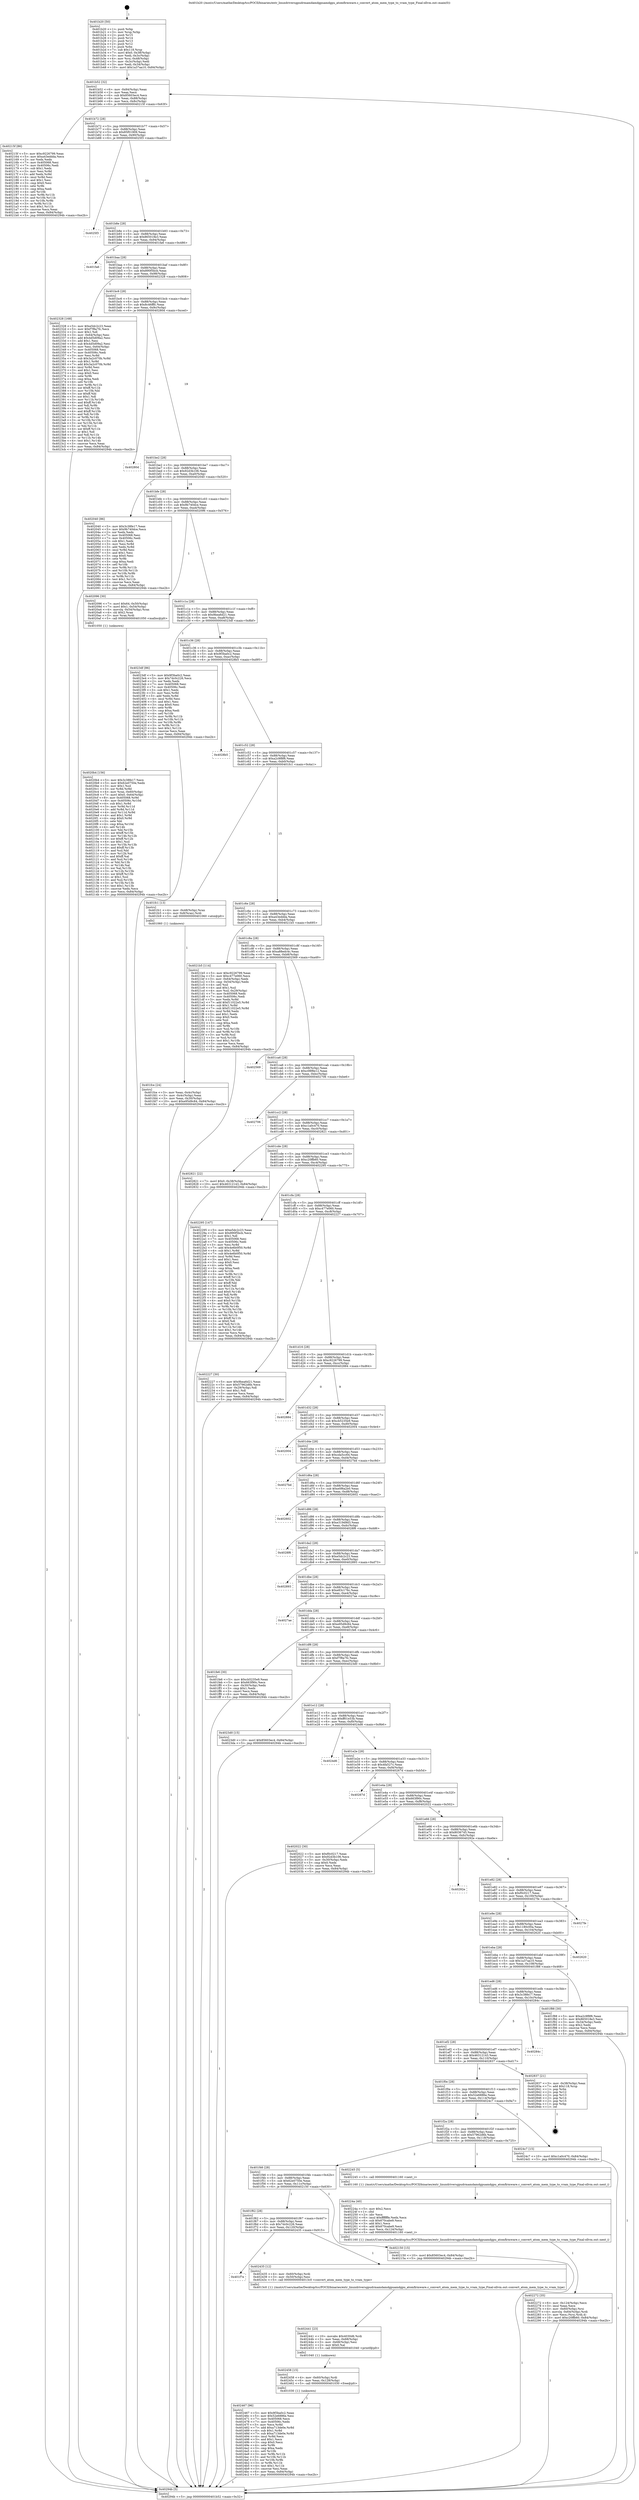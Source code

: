digraph "0x401b20" {
  label = "0x401b20 (/mnt/c/Users/mathe/Desktop/tcc/POCII/binaries/extr_linuxdriversgpudrmamdamdgpuamdgpu_atomfirmware.c_convert_atom_mem_type_to_vram_type_Final-ollvm.out::main(0))"
  labelloc = "t"
  node[shape=record]

  Entry [label="",width=0.3,height=0.3,shape=circle,fillcolor=black,style=filled]
  "0x401b52" [label="{
     0x401b52 [32]\l
     | [instrs]\l
     &nbsp;&nbsp;0x401b52 \<+6\>: mov -0x84(%rbp),%eax\l
     &nbsp;&nbsp;0x401b58 \<+2\>: mov %eax,%ecx\l
     &nbsp;&nbsp;0x401b5a \<+6\>: sub $0x85603ec4,%ecx\l
     &nbsp;&nbsp;0x401b60 \<+6\>: mov %eax,-0x88(%rbp)\l
     &nbsp;&nbsp;0x401b66 \<+6\>: mov %ecx,-0x8c(%rbp)\l
     &nbsp;&nbsp;0x401b6c \<+6\>: je 000000000040215f \<main+0x63f\>\l
  }"]
  "0x40215f" [label="{
     0x40215f [86]\l
     | [instrs]\l
     &nbsp;&nbsp;0x40215f \<+5\>: mov $0xc9226799,%eax\l
     &nbsp;&nbsp;0x402164 \<+5\>: mov $0xa43eddda,%ecx\l
     &nbsp;&nbsp;0x402169 \<+2\>: xor %edx,%edx\l
     &nbsp;&nbsp;0x40216b \<+7\>: mov 0x405068,%esi\l
     &nbsp;&nbsp;0x402172 \<+7\>: mov 0x40506c,%edi\l
     &nbsp;&nbsp;0x402179 \<+3\>: sub $0x1,%edx\l
     &nbsp;&nbsp;0x40217c \<+3\>: mov %esi,%r8d\l
     &nbsp;&nbsp;0x40217f \<+3\>: add %edx,%r8d\l
     &nbsp;&nbsp;0x402182 \<+4\>: imul %r8d,%esi\l
     &nbsp;&nbsp;0x402186 \<+3\>: and $0x1,%esi\l
     &nbsp;&nbsp;0x402189 \<+3\>: cmp $0x0,%esi\l
     &nbsp;&nbsp;0x40218c \<+4\>: sete %r9b\l
     &nbsp;&nbsp;0x402190 \<+3\>: cmp $0xa,%edi\l
     &nbsp;&nbsp;0x402193 \<+4\>: setl %r10b\l
     &nbsp;&nbsp;0x402197 \<+3\>: mov %r9b,%r11b\l
     &nbsp;&nbsp;0x40219a \<+3\>: and %r10b,%r11b\l
     &nbsp;&nbsp;0x40219d \<+3\>: xor %r10b,%r9b\l
     &nbsp;&nbsp;0x4021a0 \<+3\>: or %r9b,%r11b\l
     &nbsp;&nbsp;0x4021a3 \<+4\>: test $0x1,%r11b\l
     &nbsp;&nbsp;0x4021a7 \<+3\>: cmovne %ecx,%eax\l
     &nbsp;&nbsp;0x4021aa \<+6\>: mov %eax,-0x84(%rbp)\l
     &nbsp;&nbsp;0x4021b0 \<+5\>: jmp 000000000040294b \<main+0xe2b\>\l
  }"]
  "0x401b72" [label="{
     0x401b72 [28]\l
     | [instrs]\l
     &nbsp;&nbsp;0x401b72 \<+5\>: jmp 0000000000401b77 \<main+0x57\>\l
     &nbsp;&nbsp;0x401b77 \<+6\>: mov -0x88(%rbp),%eax\l
     &nbsp;&nbsp;0x401b7d \<+5\>: sub $0x85f01909,%eax\l
     &nbsp;&nbsp;0x401b82 \<+6\>: mov %eax,-0x90(%rbp)\l
     &nbsp;&nbsp;0x401b88 \<+6\>: je 00000000004025f3 \<main+0xad3\>\l
  }"]
  Exit [label="",width=0.3,height=0.3,shape=circle,fillcolor=black,style=filled,peripheries=2]
  "0x4025f3" [label="{
     0x4025f3\l
  }", style=dashed]
  "0x401b8e" [label="{
     0x401b8e [28]\l
     | [instrs]\l
     &nbsp;&nbsp;0x401b8e \<+5\>: jmp 0000000000401b93 \<main+0x73\>\l
     &nbsp;&nbsp;0x401b93 \<+6\>: mov -0x88(%rbp),%eax\l
     &nbsp;&nbsp;0x401b99 \<+5\>: sub $0x865018e3,%eax\l
     &nbsp;&nbsp;0x401b9e \<+6\>: mov %eax,-0x94(%rbp)\l
     &nbsp;&nbsp;0x401ba4 \<+6\>: je 0000000000401fa6 \<main+0x486\>\l
  }"]
  "0x402467" [label="{
     0x402467 [96]\l
     | [instrs]\l
     &nbsp;&nbsp;0x402467 \<+5\>: mov $0x9f3ba0c2,%eax\l
     &nbsp;&nbsp;0x40246c \<+5\>: mov $0x52e6886e,%esi\l
     &nbsp;&nbsp;0x402471 \<+7\>: mov 0x405068,%ecx\l
     &nbsp;&nbsp;0x402478 \<+7\>: mov 0x40506c,%edx\l
     &nbsp;&nbsp;0x40247f \<+3\>: mov %ecx,%r8d\l
     &nbsp;&nbsp;0x402482 \<+7\>: add $0xa713de0e,%r8d\l
     &nbsp;&nbsp;0x402489 \<+4\>: sub $0x1,%r8d\l
     &nbsp;&nbsp;0x40248d \<+7\>: sub $0xa713de0e,%r8d\l
     &nbsp;&nbsp;0x402494 \<+4\>: imul %r8d,%ecx\l
     &nbsp;&nbsp;0x402498 \<+3\>: and $0x1,%ecx\l
     &nbsp;&nbsp;0x40249b \<+3\>: cmp $0x0,%ecx\l
     &nbsp;&nbsp;0x40249e \<+4\>: sete %r9b\l
     &nbsp;&nbsp;0x4024a2 \<+3\>: cmp $0xa,%edx\l
     &nbsp;&nbsp;0x4024a5 \<+4\>: setl %r10b\l
     &nbsp;&nbsp;0x4024a9 \<+3\>: mov %r9b,%r11b\l
     &nbsp;&nbsp;0x4024ac \<+3\>: and %r10b,%r11b\l
     &nbsp;&nbsp;0x4024af \<+3\>: xor %r10b,%r9b\l
     &nbsp;&nbsp;0x4024b2 \<+3\>: or %r9b,%r11b\l
     &nbsp;&nbsp;0x4024b5 \<+4\>: test $0x1,%r11b\l
     &nbsp;&nbsp;0x4024b9 \<+3\>: cmovne %esi,%eax\l
     &nbsp;&nbsp;0x4024bc \<+6\>: mov %eax,-0x84(%rbp)\l
     &nbsp;&nbsp;0x4024c2 \<+5\>: jmp 000000000040294b \<main+0xe2b\>\l
  }"]
  "0x401fa6" [label="{
     0x401fa6\l
  }", style=dashed]
  "0x401baa" [label="{
     0x401baa [28]\l
     | [instrs]\l
     &nbsp;&nbsp;0x401baa \<+5\>: jmp 0000000000401baf \<main+0x8f\>\l
     &nbsp;&nbsp;0x401baf \<+6\>: mov -0x88(%rbp),%eax\l
     &nbsp;&nbsp;0x401bb5 \<+5\>: sub $0x890f5bcb,%eax\l
     &nbsp;&nbsp;0x401bba \<+6\>: mov %eax,-0x98(%rbp)\l
     &nbsp;&nbsp;0x401bc0 \<+6\>: je 0000000000402328 \<main+0x808\>\l
  }"]
  "0x402458" [label="{
     0x402458 [15]\l
     | [instrs]\l
     &nbsp;&nbsp;0x402458 \<+4\>: mov -0x60(%rbp),%rdi\l
     &nbsp;&nbsp;0x40245c \<+6\>: mov %eax,-0x128(%rbp)\l
     &nbsp;&nbsp;0x402462 \<+5\>: call 0000000000401030 \<free@plt\>\l
     | [calls]\l
     &nbsp;&nbsp;0x401030 \{1\} (unknown)\l
  }"]
  "0x402328" [label="{
     0x402328 [168]\l
     | [instrs]\l
     &nbsp;&nbsp;0x402328 \<+5\>: mov $0xe5dc2c23,%eax\l
     &nbsp;&nbsp;0x40232d \<+5\>: mov $0xf7f8a7fc,%ecx\l
     &nbsp;&nbsp;0x402332 \<+2\>: mov $0x1,%dl\l
     &nbsp;&nbsp;0x402334 \<+3\>: mov -0x64(%rbp),%esi\l
     &nbsp;&nbsp;0x402337 \<+6\>: add $0x4d5d09a2,%esi\l
     &nbsp;&nbsp;0x40233d \<+3\>: add $0x1,%esi\l
     &nbsp;&nbsp;0x402340 \<+6\>: sub $0x4d5d09a2,%esi\l
     &nbsp;&nbsp;0x402346 \<+3\>: mov %esi,-0x64(%rbp)\l
     &nbsp;&nbsp;0x402349 \<+7\>: mov 0x405068,%esi\l
     &nbsp;&nbsp;0x402350 \<+7\>: mov 0x40506c,%edi\l
     &nbsp;&nbsp;0x402357 \<+3\>: mov %esi,%r8d\l
     &nbsp;&nbsp;0x40235a \<+7\>: sub $0x3a2c070b,%r8d\l
     &nbsp;&nbsp;0x402361 \<+4\>: sub $0x1,%r8d\l
     &nbsp;&nbsp;0x402365 \<+7\>: add $0x3a2c070b,%r8d\l
     &nbsp;&nbsp;0x40236c \<+4\>: imul %r8d,%esi\l
     &nbsp;&nbsp;0x402370 \<+3\>: and $0x1,%esi\l
     &nbsp;&nbsp;0x402373 \<+3\>: cmp $0x0,%esi\l
     &nbsp;&nbsp;0x402376 \<+4\>: sete %r9b\l
     &nbsp;&nbsp;0x40237a \<+3\>: cmp $0xa,%edi\l
     &nbsp;&nbsp;0x40237d \<+4\>: setl %r10b\l
     &nbsp;&nbsp;0x402381 \<+3\>: mov %r9b,%r11b\l
     &nbsp;&nbsp;0x402384 \<+4\>: xor $0xff,%r11b\l
     &nbsp;&nbsp;0x402388 \<+3\>: mov %r10b,%bl\l
     &nbsp;&nbsp;0x40238b \<+3\>: xor $0xff,%bl\l
     &nbsp;&nbsp;0x40238e \<+3\>: xor $0x1,%dl\l
     &nbsp;&nbsp;0x402391 \<+3\>: mov %r11b,%r14b\l
     &nbsp;&nbsp;0x402394 \<+4\>: and $0xff,%r14b\l
     &nbsp;&nbsp;0x402398 \<+3\>: and %dl,%r9b\l
     &nbsp;&nbsp;0x40239b \<+3\>: mov %bl,%r15b\l
     &nbsp;&nbsp;0x40239e \<+4\>: and $0xff,%r15b\l
     &nbsp;&nbsp;0x4023a2 \<+3\>: and %dl,%r10b\l
     &nbsp;&nbsp;0x4023a5 \<+3\>: or %r9b,%r14b\l
     &nbsp;&nbsp;0x4023a8 \<+3\>: or %r10b,%r15b\l
     &nbsp;&nbsp;0x4023ab \<+3\>: xor %r15b,%r14b\l
     &nbsp;&nbsp;0x4023ae \<+3\>: or %bl,%r11b\l
     &nbsp;&nbsp;0x4023b1 \<+4\>: xor $0xff,%r11b\l
     &nbsp;&nbsp;0x4023b5 \<+3\>: or $0x1,%dl\l
     &nbsp;&nbsp;0x4023b8 \<+3\>: and %dl,%r11b\l
     &nbsp;&nbsp;0x4023bb \<+3\>: or %r11b,%r14b\l
     &nbsp;&nbsp;0x4023be \<+4\>: test $0x1,%r14b\l
     &nbsp;&nbsp;0x4023c2 \<+3\>: cmovne %ecx,%eax\l
     &nbsp;&nbsp;0x4023c5 \<+6\>: mov %eax,-0x84(%rbp)\l
     &nbsp;&nbsp;0x4023cb \<+5\>: jmp 000000000040294b \<main+0xe2b\>\l
  }"]
  "0x401bc6" [label="{
     0x401bc6 [28]\l
     | [instrs]\l
     &nbsp;&nbsp;0x401bc6 \<+5\>: jmp 0000000000401bcb \<main+0xab\>\l
     &nbsp;&nbsp;0x401bcb \<+6\>: mov -0x88(%rbp),%eax\l
     &nbsp;&nbsp;0x401bd1 \<+5\>: sub $0x8c46fffc,%eax\l
     &nbsp;&nbsp;0x401bd6 \<+6\>: mov %eax,-0x9c(%rbp)\l
     &nbsp;&nbsp;0x401bdc \<+6\>: je 000000000040280d \<main+0xced\>\l
  }"]
  "0x402441" [label="{
     0x402441 [23]\l
     | [instrs]\l
     &nbsp;&nbsp;0x402441 \<+10\>: movabs $0x4030d6,%rdi\l
     &nbsp;&nbsp;0x40244b \<+3\>: mov %eax,-0x68(%rbp)\l
     &nbsp;&nbsp;0x40244e \<+3\>: mov -0x68(%rbp),%esi\l
     &nbsp;&nbsp;0x402451 \<+2\>: mov $0x0,%al\l
     &nbsp;&nbsp;0x402453 \<+5\>: call 0000000000401040 \<printf@plt\>\l
     | [calls]\l
     &nbsp;&nbsp;0x401040 \{1\} (unknown)\l
  }"]
  "0x40280d" [label="{
     0x40280d\l
  }", style=dashed]
  "0x401be2" [label="{
     0x401be2 [28]\l
     | [instrs]\l
     &nbsp;&nbsp;0x401be2 \<+5\>: jmp 0000000000401be7 \<main+0xc7\>\l
     &nbsp;&nbsp;0x401be7 \<+6\>: mov -0x88(%rbp),%eax\l
     &nbsp;&nbsp;0x401bed \<+5\>: sub $0x92d3b106,%eax\l
     &nbsp;&nbsp;0x401bf2 \<+6\>: mov %eax,-0xa0(%rbp)\l
     &nbsp;&nbsp;0x401bf8 \<+6\>: je 0000000000402040 \<main+0x520\>\l
  }"]
  "0x401f7e" [label="{
     0x401f7e\l
  }", style=dashed]
  "0x402040" [label="{
     0x402040 [86]\l
     | [instrs]\l
     &nbsp;&nbsp;0x402040 \<+5\>: mov $0x3c38fe17,%eax\l
     &nbsp;&nbsp;0x402045 \<+5\>: mov $0x9b740dce,%ecx\l
     &nbsp;&nbsp;0x40204a \<+2\>: xor %edx,%edx\l
     &nbsp;&nbsp;0x40204c \<+7\>: mov 0x405068,%esi\l
     &nbsp;&nbsp;0x402053 \<+7\>: mov 0x40506c,%edi\l
     &nbsp;&nbsp;0x40205a \<+3\>: sub $0x1,%edx\l
     &nbsp;&nbsp;0x40205d \<+3\>: mov %esi,%r8d\l
     &nbsp;&nbsp;0x402060 \<+3\>: add %edx,%r8d\l
     &nbsp;&nbsp;0x402063 \<+4\>: imul %r8d,%esi\l
     &nbsp;&nbsp;0x402067 \<+3\>: and $0x1,%esi\l
     &nbsp;&nbsp;0x40206a \<+3\>: cmp $0x0,%esi\l
     &nbsp;&nbsp;0x40206d \<+4\>: sete %r9b\l
     &nbsp;&nbsp;0x402071 \<+3\>: cmp $0xa,%edi\l
     &nbsp;&nbsp;0x402074 \<+4\>: setl %r10b\l
     &nbsp;&nbsp;0x402078 \<+3\>: mov %r9b,%r11b\l
     &nbsp;&nbsp;0x40207b \<+3\>: and %r10b,%r11b\l
     &nbsp;&nbsp;0x40207e \<+3\>: xor %r10b,%r9b\l
     &nbsp;&nbsp;0x402081 \<+3\>: or %r9b,%r11b\l
     &nbsp;&nbsp;0x402084 \<+4\>: test $0x1,%r11b\l
     &nbsp;&nbsp;0x402088 \<+3\>: cmovne %ecx,%eax\l
     &nbsp;&nbsp;0x40208b \<+6\>: mov %eax,-0x84(%rbp)\l
     &nbsp;&nbsp;0x402091 \<+5\>: jmp 000000000040294b \<main+0xe2b\>\l
  }"]
  "0x401bfe" [label="{
     0x401bfe [28]\l
     | [instrs]\l
     &nbsp;&nbsp;0x401bfe \<+5\>: jmp 0000000000401c03 \<main+0xe3\>\l
     &nbsp;&nbsp;0x401c03 \<+6\>: mov -0x88(%rbp),%eax\l
     &nbsp;&nbsp;0x401c09 \<+5\>: sub $0x9b740dce,%eax\l
     &nbsp;&nbsp;0x401c0e \<+6\>: mov %eax,-0xa4(%rbp)\l
     &nbsp;&nbsp;0x401c14 \<+6\>: je 0000000000402096 \<main+0x576\>\l
  }"]
  "0x402435" [label="{
     0x402435 [12]\l
     | [instrs]\l
     &nbsp;&nbsp;0x402435 \<+4\>: mov -0x60(%rbp),%rdi\l
     &nbsp;&nbsp;0x402439 \<+3\>: mov -0x50(%rbp),%esi\l
     &nbsp;&nbsp;0x40243c \<+5\>: call 00000000004013c0 \<convert_atom_mem_type_to_vram_type\>\l
     | [calls]\l
     &nbsp;&nbsp;0x4013c0 \{1\} (/mnt/c/Users/mathe/Desktop/tcc/POCII/binaries/extr_linuxdriversgpudrmamdamdgpuamdgpu_atomfirmware.c_convert_atom_mem_type_to_vram_type_Final-ollvm.out::convert_atom_mem_type_to_vram_type)\l
  }"]
  "0x402096" [label="{
     0x402096 [30]\l
     | [instrs]\l
     &nbsp;&nbsp;0x402096 \<+7\>: movl $0x64,-0x50(%rbp)\l
     &nbsp;&nbsp;0x40209d \<+7\>: movl $0x1,-0x54(%rbp)\l
     &nbsp;&nbsp;0x4020a4 \<+4\>: movslq -0x54(%rbp),%rax\l
     &nbsp;&nbsp;0x4020a8 \<+4\>: shl $0x2,%rax\l
     &nbsp;&nbsp;0x4020ac \<+3\>: mov %rax,%rdi\l
     &nbsp;&nbsp;0x4020af \<+5\>: call 0000000000401050 \<malloc@plt\>\l
     | [calls]\l
     &nbsp;&nbsp;0x401050 \{1\} (unknown)\l
  }"]
  "0x401c1a" [label="{
     0x401c1a [28]\l
     | [instrs]\l
     &nbsp;&nbsp;0x401c1a \<+5\>: jmp 0000000000401c1f \<main+0xff\>\l
     &nbsp;&nbsp;0x401c1f \<+6\>: mov -0x88(%rbp),%eax\l
     &nbsp;&nbsp;0x401c25 \<+5\>: sub $0x9bea6d21,%eax\l
     &nbsp;&nbsp;0x401c2a \<+6\>: mov %eax,-0xa8(%rbp)\l
     &nbsp;&nbsp;0x401c30 \<+6\>: je 00000000004023df \<main+0x8bf\>\l
  }"]
  "0x402272" [label="{
     0x402272 [35]\l
     | [instrs]\l
     &nbsp;&nbsp;0x402272 \<+6\>: mov -0x124(%rbp),%ecx\l
     &nbsp;&nbsp;0x402278 \<+3\>: imul %eax,%ecx\l
     &nbsp;&nbsp;0x40227b \<+4\>: mov -0x60(%rbp),%rsi\l
     &nbsp;&nbsp;0x40227f \<+4\>: movslq -0x64(%rbp),%rdi\l
     &nbsp;&nbsp;0x402283 \<+3\>: mov %ecx,(%rsi,%rdi,4)\l
     &nbsp;&nbsp;0x402286 \<+10\>: movl $0xc20ffb60,-0x84(%rbp)\l
     &nbsp;&nbsp;0x402290 \<+5\>: jmp 000000000040294b \<main+0xe2b\>\l
  }"]
  "0x4023df" [label="{
     0x4023df [86]\l
     | [instrs]\l
     &nbsp;&nbsp;0x4023df \<+5\>: mov $0x9f3ba0c2,%eax\l
     &nbsp;&nbsp;0x4023e4 \<+5\>: mov $0x7dc0c226,%ecx\l
     &nbsp;&nbsp;0x4023e9 \<+2\>: xor %edx,%edx\l
     &nbsp;&nbsp;0x4023eb \<+7\>: mov 0x405068,%esi\l
     &nbsp;&nbsp;0x4023f2 \<+7\>: mov 0x40506c,%edi\l
     &nbsp;&nbsp;0x4023f9 \<+3\>: sub $0x1,%edx\l
     &nbsp;&nbsp;0x4023fc \<+3\>: mov %esi,%r8d\l
     &nbsp;&nbsp;0x4023ff \<+3\>: add %edx,%r8d\l
     &nbsp;&nbsp;0x402402 \<+4\>: imul %r8d,%esi\l
     &nbsp;&nbsp;0x402406 \<+3\>: and $0x1,%esi\l
     &nbsp;&nbsp;0x402409 \<+3\>: cmp $0x0,%esi\l
     &nbsp;&nbsp;0x40240c \<+4\>: sete %r9b\l
     &nbsp;&nbsp;0x402410 \<+3\>: cmp $0xa,%edi\l
     &nbsp;&nbsp;0x402413 \<+4\>: setl %r10b\l
     &nbsp;&nbsp;0x402417 \<+3\>: mov %r9b,%r11b\l
     &nbsp;&nbsp;0x40241a \<+3\>: and %r10b,%r11b\l
     &nbsp;&nbsp;0x40241d \<+3\>: xor %r10b,%r9b\l
     &nbsp;&nbsp;0x402420 \<+3\>: or %r9b,%r11b\l
     &nbsp;&nbsp;0x402423 \<+4\>: test $0x1,%r11b\l
     &nbsp;&nbsp;0x402427 \<+3\>: cmovne %ecx,%eax\l
     &nbsp;&nbsp;0x40242a \<+6\>: mov %eax,-0x84(%rbp)\l
     &nbsp;&nbsp;0x402430 \<+5\>: jmp 000000000040294b \<main+0xe2b\>\l
  }"]
  "0x401c36" [label="{
     0x401c36 [28]\l
     | [instrs]\l
     &nbsp;&nbsp;0x401c36 \<+5\>: jmp 0000000000401c3b \<main+0x11b\>\l
     &nbsp;&nbsp;0x401c3b \<+6\>: mov -0x88(%rbp),%eax\l
     &nbsp;&nbsp;0x401c41 \<+5\>: sub $0x9f3ba0c2,%eax\l
     &nbsp;&nbsp;0x401c46 \<+6\>: mov %eax,-0xac(%rbp)\l
     &nbsp;&nbsp;0x401c4c \<+6\>: je 00000000004028b5 \<main+0xd95\>\l
  }"]
  "0x40224a" [label="{
     0x40224a [40]\l
     | [instrs]\l
     &nbsp;&nbsp;0x40224a \<+5\>: mov $0x2,%ecx\l
     &nbsp;&nbsp;0x40224f \<+1\>: cltd\l
     &nbsp;&nbsp;0x402250 \<+2\>: idiv %ecx\l
     &nbsp;&nbsp;0x402252 \<+6\>: imul $0xfffffffe,%edx,%ecx\l
     &nbsp;&nbsp;0x402258 \<+6\>: sub $0x670cabe9,%ecx\l
     &nbsp;&nbsp;0x40225e \<+3\>: add $0x1,%ecx\l
     &nbsp;&nbsp;0x402261 \<+6\>: add $0x670cabe9,%ecx\l
     &nbsp;&nbsp;0x402267 \<+6\>: mov %ecx,-0x124(%rbp)\l
     &nbsp;&nbsp;0x40226d \<+5\>: call 0000000000401160 \<next_i\>\l
     | [calls]\l
     &nbsp;&nbsp;0x401160 \{1\} (/mnt/c/Users/mathe/Desktop/tcc/POCII/binaries/extr_linuxdriversgpudrmamdamdgpuamdgpu_atomfirmware.c_convert_atom_mem_type_to_vram_type_Final-ollvm.out::next_i)\l
  }"]
  "0x4028b5" [label="{
     0x4028b5\l
  }", style=dashed]
  "0x401c52" [label="{
     0x401c52 [28]\l
     | [instrs]\l
     &nbsp;&nbsp;0x401c52 \<+5\>: jmp 0000000000401c57 \<main+0x137\>\l
     &nbsp;&nbsp;0x401c57 \<+6\>: mov -0x88(%rbp),%eax\l
     &nbsp;&nbsp;0x401c5d \<+5\>: sub $0xa2c9f8f6,%eax\l
     &nbsp;&nbsp;0x401c62 \<+6\>: mov %eax,-0xb0(%rbp)\l
     &nbsp;&nbsp;0x401c68 \<+6\>: je 0000000000401fc1 \<main+0x4a1\>\l
  }"]
  "0x401f62" [label="{
     0x401f62 [28]\l
     | [instrs]\l
     &nbsp;&nbsp;0x401f62 \<+5\>: jmp 0000000000401f67 \<main+0x447\>\l
     &nbsp;&nbsp;0x401f67 \<+6\>: mov -0x88(%rbp),%eax\l
     &nbsp;&nbsp;0x401f6d \<+5\>: sub $0x7dc0c226,%eax\l
     &nbsp;&nbsp;0x401f72 \<+6\>: mov %eax,-0x120(%rbp)\l
     &nbsp;&nbsp;0x401f78 \<+6\>: je 0000000000402435 \<main+0x915\>\l
  }"]
  "0x401fc1" [label="{
     0x401fc1 [13]\l
     | [instrs]\l
     &nbsp;&nbsp;0x401fc1 \<+4\>: mov -0x48(%rbp),%rax\l
     &nbsp;&nbsp;0x401fc5 \<+4\>: mov 0x8(%rax),%rdi\l
     &nbsp;&nbsp;0x401fc9 \<+5\>: call 0000000000401060 \<atoi@plt\>\l
     | [calls]\l
     &nbsp;&nbsp;0x401060 \{1\} (unknown)\l
  }"]
  "0x401c6e" [label="{
     0x401c6e [28]\l
     | [instrs]\l
     &nbsp;&nbsp;0x401c6e \<+5\>: jmp 0000000000401c73 \<main+0x153\>\l
     &nbsp;&nbsp;0x401c73 \<+6\>: mov -0x88(%rbp),%eax\l
     &nbsp;&nbsp;0x401c79 \<+5\>: sub $0xa43eddda,%eax\l
     &nbsp;&nbsp;0x401c7e \<+6\>: mov %eax,-0xb4(%rbp)\l
     &nbsp;&nbsp;0x401c84 \<+6\>: je 00000000004021b5 \<main+0x695\>\l
  }"]
  "0x402150" [label="{
     0x402150 [15]\l
     | [instrs]\l
     &nbsp;&nbsp;0x402150 \<+10\>: movl $0x85603ec4,-0x84(%rbp)\l
     &nbsp;&nbsp;0x40215a \<+5\>: jmp 000000000040294b \<main+0xe2b\>\l
  }"]
  "0x4021b5" [label="{
     0x4021b5 [114]\l
     | [instrs]\l
     &nbsp;&nbsp;0x4021b5 \<+5\>: mov $0xc9226799,%eax\l
     &nbsp;&nbsp;0x4021ba \<+5\>: mov $0xc477e060,%ecx\l
     &nbsp;&nbsp;0x4021bf \<+3\>: mov -0x64(%rbp),%edx\l
     &nbsp;&nbsp;0x4021c2 \<+3\>: cmp -0x54(%rbp),%edx\l
     &nbsp;&nbsp;0x4021c5 \<+4\>: setl %sil\l
     &nbsp;&nbsp;0x4021c9 \<+4\>: and $0x1,%sil\l
     &nbsp;&nbsp;0x4021cd \<+4\>: mov %sil,-0x29(%rbp)\l
     &nbsp;&nbsp;0x4021d1 \<+7\>: mov 0x405068,%edx\l
     &nbsp;&nbsp;0x4021d8 \<+7\>: mov 0x40506c,%edi\l
     &nbsp;&nbsp;0x4021df \<+3\>: mov %edx,%r8d\l
     &nbsp;&nbsp;0x4021e2 \<+7\>: add $0xf11022e5,%r8d\l
     &nbsp;&nbsp;0x4021e9 \<+4\>: sub $0x1,%r8d\l
     &nbsp;&nbsp;0x4021ed \<+7\>: sub $0xf11022e5,%r8d\l
     &nbsp;&nbsp;0x4021f4 \<+4\>: imul %r8d,%edx\l
     &nbsp;&nbsp;0x4021f8 \<+3\>: and $0x1,%edx\l
     &nbsp;&nbsp;0x4021fb \<+3\>: cmp $0x0,%edx\l
     &nbsp;&nbsp;0x4021fe \<+4\>: sete %sil\l
     &nbsp;&nbsp;0x402202 \<+3\>: cmp $0xa,%edi\l
     &nbsp;&nbsp;0x402205 \<+4\>: setl %r9b\l
     &nbsp;&nbsp;0x402209 \<+3\>: mov %sil,%r10b\l
     &nbsp;&nbsp;0x40220c \<+3\>: and %r9b,%r10b\l
     &nbsp;&nbsp;0x40220f \<+3\>: xor %r9b,%sil\l
     &nbsp;&nbsp;0x402212 \<+3\>: or %sil,%r10b\l
     &nbsp;&nbsp;0x402215 \<+4\>: test $0x1,%r10b\l
     &nbsp;&nbsp;0x402219 \<+3\>: cmovne %ecx,%eax\l
     &nbsp;&nbsp;0x40221c \<+6\>: mov %eax,-0x84(%rbp)\l
     &nbsp;&nbsp;0x402222 \<+5\>: jmp 000000000040294b \<main+0xe2b\>\l
  }"]
  "0x401c8a" [label="{
     0x401c8a [28]\l
     | [instrs]\l
     &nbsp;&nbsp;0x401c8a \<+5\>: jmp 0000000000401c8f \<main+0x16f\>\l
     &nbsp;&nbsp;0x401c8f \<+6\>: mov -0x88(%rbp),%eax\l
     &nbsp;&nbsp;0x401c95 \<+5\>: sub $0xa88edc4c,%eax\l
     &nbsp;&nbsp;0x401c9a \<+6\>: mov %eax,-0xb8(%rbp)\l
     &nbsp;&nbsp;0x401ca0 \<+6\>: je 0000000000402569 \<main+0xa49\>\l
  }"]
  "0x401f46" [label="{
     0x401f46 [28]\l
     | [instrs]\l
     &nbsp;&nbsp;0x401f46 \<+5\>: jmp 0000000000401f4b \<main+0x42b\>\l
     &nbsp;&nbsp;0x401f4b \<+6\>: mov -0x88(%rbp),%eax\l
     &nbsp;&nbsp;0x401f51 \<+5\>: sub $0x62e0750e,%eax\l
     &nbsp;&nbsp;0x401f56 \<+6\>: mov %eax,-0x11c(%rbp)\l
     &nbsp;&nbsp;0x401f5c \<+6\>: je 0000000000402150 \<main+0x630\>\l
  }"]
  "0x402569" [label="{
     0x402569\l
  }", style=dashed]
  "0x401ca6" [label="{
     0x401ca6 [28]\l
     | [instrs]\l
     &nbsp;&nbsp;0x401ca6 \<+5\>: jmp 0000000000401cab \<main+0x18b\>\l
     &nbsp;&nbsp;0x401cab \<+6\>: mov -0x88(%rbp),%eax\l
     &nbsp;&nbsp;0x401cb1 \<+5\>: sub $0xc08f8e12,%eax\l
     &nbsp;&nbsp;0x401cb6 \<+6\>: mov %eax,-0xbc(%rbp)\l
     &nbsp;&nbsp;0x401cbc \<+6\>: je 0000000000402706 \<main+0xbe6\>\l
  }"]
  "0x402245" [label="{
     0x402245 [5]\l
     | [instrs]\l
     &nbsp;&nbsp;0x402245 \<+5\>: call 0000000000401160 \<next_i\>\l
     | [calls]\l
     &nbsp;&nbsp;0x401160 \{1\} (/mnt/c/Users/mathe/Desktop/tcc/POCII/binaries/extr_linuxdriversgpudrmamdamdgpuamdgpu_atomfirmware.c_convert_atom_mem_type_to_vram_type_Final-ollvm.out::next_i)\l
  }"]
  "0x402706" [label="{
     0x402706\l
  }", style=dashed]
  "0x401cc2" [label="{
     0x401cc2 [28]\l
     | [instrs]\l
     &nbsp;&nbsp;0x401cc2 \<+5\>: jmp 0000000000401cc7 \<main+0x1a7\>\l
     &nbsp;&nbsp;0x401cc7 \<+6\>: mov -0x88(%rbp),%eax\l
     &nbsp;&nbsp;0x401ccd \<+5\>: sub $0xc1a0c470,%eax\l
     &nbsp;&nbsp;0x401cd2 \<+6\>: mov %eax,-0xc0(%rbp)\l
     &nbsp;&nbsp;0x401cd8 \<+6\>: je 0000000000402821 \<main+0xd01\>\l
  }"]
  "0x401f2a" [label="{
     0x401f2a [28]\l
     | [instrs]\l
     &nbsp;&nbsp;0x401f2a \<+5\>: jmp 0000000000401f2f \<main+0x40f\>\l
     &nbsp;&nbsp;0x401f2f \<+6\>: mov -0x88(%rbp),%eax\l
     &nbsp;&nbsp;0x401f35 \<+5\>: sub $0x57962d6b,%eax\l
     &nbsp;&nbsp;0x401f3a \<+6\>: mov %eax,-0x118(%rbp)\l
     &nbsp;&nbsp;0x401f40 \<+6\>: je 0000000000402245 \<main+0x725\>\l
  }"]
  "0x402821" [label="{
     0x402821 [22]\l
     | [instrs]\l
     &nbsp;&nbsp;0x402821 \<+7\>: movl $0x0,-0x38(%rbp)\l
     &nbsp;&nbsp;0x402828 \<+10\>: movl $0x46312143,-0x84(%rbp)\l
     &nbsp;&nbsp;0x402832 \<+5\>: jmp 000000000040294b \<main+0xe2b\>\l
  }"]
  "0x401cde" [label="{
     0x401cde [28]\l
     | [instrs]\l
     &nbsp;&nbsp;0x401cde \<+5\>: jmp 0000000000401ce3 \<main+0x1c3\>\l
     &nbsp;&nbsp;0x401ce3 \<+6\>: mov -0x88(%rbp),%eax\l
     &nbsp;&nbsp;0x401ce9 \<+5\>: sub $0xc20ffb60,%eax\l
     &nbsp;&nbsp;0x401cee \<+6\>: mov %eax,-0xc4(%rbp)\l
     &nbsp;&nbsp;0x401cf4 \<+6\>: je 0000000000402295 \<main+0x775\>\l
  }"]
  "0x4024c7" [label="{
     0x4024c7 [15]\l
     | [instrs]\l
     &nbsp;&nbsp;0x4024c7 \<+10\>: movl $0xc1a0c470,-0x84(%rbp)\l
     &nbsp;&nbsp;0x4024d1 \<+5\>: jmp 000000000040294b \<main+0xe2b\>\l
  }"]
  "0x402295" [label="{
     0x402295 [147]\l
     | [instrs]\l
     &nbsp;&nbsp;0x402295 \<+5\>: mov $0xe5dc2c23,%eax\l
     &nbsp;&nbsp;0x40229a \<+5\>: mov $0x890f5bcb,%ecx\l
     &nbsp;&nbsp;0x40229f \<+2\>: mov $0x1,%dl\l
     &nbsp;&nbsp;0x4022a1 \<+7\>: mov 0x405068,%esi\l
     &nbsp;&nbsp;0x4022a8 \<+7\>: mov 0x40506c,%edi\l
     &nbsp;&nbsp;0x4022af \<+3\>: mov %esi,%r8d\l
     &nbsp;&nbsp;0x4022b2 \<+7\>: add $0x4e6b0f50,%r8d\l
     &nbsp;&nbsp;0x4022b9 \<+4\>: sub $0x1,%r8d\l
     &nbsp;&nbsp;0x4022bd \<+7\>: sub $0x4e6b0f50,%r8d\l
     &nbsp;&nbsp;0x4022c4 \<+4\>: imul %r8d,%esi\l
     &nbsp;&nbsp;0x4022c8 \<+3\>: and $0x1,%esi\l
     &nbsp;&nbsp;0x4022cb \<+3\>: cmp $0x0,%esi\l
     &nbsp;&nbsp;0x4022ce \<+4\>: sete %r9b\l
     &nbsp;&nbsp;0x4022d2 \<+3\>: cmp $0xa,%edi\l
     &nbsp;&nbsp;0x4022d5 \<+4\>: setl %r10b\l
     &nbsp;&nbsp;0x4022d9 \<+3\>: mov %r9b,%r11b\l
     &nbsp;&nbsp;0x4022dc \<+4\>: xor $0xff,%r11b\l
     &nbsp;&nbsp;0x4022e0 \<+3\>: mov %r10b,%bl\l
     &nbsp;&nbsp;0x4022e3 \<+3\>: xor $0xff,%bl\l
     &nbsp;&nbsp;0x4022e6 \<+3\>: xor $0x0,%dl\l
     &nbsp;&nbsp;0x4022e9 \<+3\>: mov %r11b,%r14b\l
     &nbsp;&nbsp;0x4022ec \<+4\>: and $0x0,%r14b\l
     &nbsp;&nbsp;0x4022f0 \<+3\>: and %dl,%r9b\l
     &nbsp;&nbsp;0x4022f3 \<+3\>: mov %bl,%r15b\l
     &nbsp;&nbsp;0x4022f6 \<+4\>: and $0x0,%r15b\l
     &nbsp;&nbsp;0x4022fa \<+3\>: and %dl,%r10b\l
     &nbsp;&nbsp;0x4022fd \<+3\>: or %r9b,%r14b\l
     &nbsp;&nbsp;0x402300 \<+3\>: or %r10b,%r15b\l
     &nbsp;&nbsp;0x402303 \<+3\>: xor %r15b,%r14b\l
     &nbsp;&nbsp;0x402306 \<+3\>: or %bl,%r11b\l
     &nbsp;&nbsp;0x402309 \<+4\>: xor $0xff,%r11b\l
     &nbsp;&nbsp;0x40230d \<+3\>: or $0x0,%dl\l
     &nbsp;&nbsp;0x402310 \<+3\>: and %dl,%r11b\l
     &nbsp;&nbsp;0x402313 \<+3\>: or %r11b,%r14b\l
     &nbsp;&nbsp;0x402316 \<+4\>: test $0x1,%r14b\l
     &nbsp;&nbsp;0x40231a \<+3\>: cmovne %ecx,%eax\l
     &nbsp;&nbsp;0x40231d \<+6\>: mov %eax,-0x84(%rbp)\l
     &nbsp;&nbsp;0x402323 \<+5\>: jmp 000000000040294b \<main+0xe2b\>\l
  }"]
  "0x401cfa" [label="{
     0x401cfa [28]\l
     | [instrs]\l
     &nbsp;&nbsp;0x401cfa \<+5\>: jmp 0000000000401cff \<main+0x1df\>\l
     &nbsp;&nbsp;0x401cff \<+6\>: mov -0x88(%rbp),%eax\l
     &nbsp;&nbsp;0x401d05 \<+5\>: sub $0xc477e060,%eax\l
     &nbsp;&nbsp;0x401d0a \<+6\>: mov %eax,-0xc8(%rbp)\l
     &nbsp;&nbsp;0x401d10 \<+6\>: je 0000000000402227 \<main+0x707\>\l
  }"]
  "0x401f0e" [label="{
     0x401f0e [28]\l
     | [instrs]\l
     &nbsp;&nbsp;0x401f0e \<+5\>: jmp 0000000000401f13 \<main+0x3f3\>\l
     &nbsp;&nbsp;0x401f13 \<+6\>: mov -0x88(%rbp),%eax\l
     &nbsp;&nbsp;0x401f19 \<+5\>: sub $0x52e6886e,%eax\l
     &nbsp;&nbsp;0x401f1e \<+6\>: mov %eax,-0x114(%rbp)\l
     &nbsp;&nbsp;0x401f24 \<+6\>: je 00000000004024c7 \<main+0x9a7\>\l
  }"]
  "0x402227" [label="{
     0x402227 [30]\l
     | [instrs]\l
     &nbsp;&nbsp;0x402227 \<+5\>: mov $0x9bea6d21,%eax\l
     &nbsp;&nbsp;0x40222c \<+5\>: mov $0x57962d6b,%ecx\l
     &nbsp;&nbsp;0x402231 \<+3\>: mov -0x29(%rbp),%dl\l
     &nbsp;&nbsp;0x402234 \<+3\>: test $0x1,%dl\l
     &nbsp;&nbsp;0x402237 \<+3\>: cmovne %ecx,%eax\l
     &nbsp;&nbsp;0x40223a \<+6\>: mov %eax,-0x84(%rbp)\l
     &nbsp;&nbsp;0x402240 \<+5\>: jmp 000000000040294b \<main+0xe2b\>\l
  }"]
  "0x401d16" [label="{
     0x401d16 [28]\l
     | [instrs]\l
     &nbsp;&nbsp;0x401d16 \<+5\>: jmp 0000000000401d1b \<main+0x1fb\>\l
     &nbsp;&nbsp;0x401d1b \<+6\>: mov -0x88(%rbp),%eax\l
     &nbsp;&nbsp;0x401d21 \<+5\>: sub $0xc9226799,%eax\l
     &nbsp;&nbsp;0x401d26 \<+6\>: mov %eax,-0xcc(%rbp)\l
     &nbsp;&nbsp;0x401d2c \<+6\>: je 0000000000402884 \<main+0xd64\>\l
  }"]
  "0x402837" [label="{
     0x402837 [21]\l
     | [instrs]\l
     &nbsp;&nbsp;0x402837 \<+3\>: mov -0x38(%rbp),%eax\l
     &nbsp;&nbsp;0x40283a \<+7\>: add $0x118,%rsp\l
     &nbsp;&nbsp;0x402841 \<+1\>: pop %rbx\l
     &nbsp;&nbsp;0x402842 \<+2\>: pop %r12\l
     &nbsp;&nbsp;0x402844 \<+2\>: pop %r13\l
     &nbsp;&nbsp;0x402846 \<+2\>: pop %r14\l
     &nbsp;&nbsp;0x402848 \<+2\>: pop %r15\l
     &nbsp;&nbsp;0x40284a \<+1\>: pop %rbp\l
     &nbsp;&nbsp;0x40284b \<+1\>: ret\l
  }"]
  "0x402884" [label="{
     0x402884\l
  }", style=dashed]
  "0x401d32" [label="{
     0x401d32 [28]\l
     | [instrs]\l
     &nbsp;&nbsp;0x401d32 \<+5\>: jmp 0000000000401d37 \<main+0x217\>\l
     &nbsp;&nbsp;0x401d37 \<+6\>: mov -0x88(%rbp),%eax\l
     &nbsp;&nbsp;0x401d3d \<+5\>: sub $0xcb5235e9,%eax\l
     &nbsp;&nbsp;0x401d42 \<+6\>: mov %eax,-0xd0(%rbp)\l
     &nbsp;&nbsp;0x401d48 \<+6\>: je 0000000000402004 \<main+0x4e4\>\l
  }"]
  "0x401ef2" [label="{
     0x401ef2 [28]\l
     | [instrs]\l
     &nbsp;&nbsp;0x401ef2 \<+5\>: jmp 0000000000401ef7 \<main+0x3d7\>\l
     &nbsp;&nbsp;0x401ef7 \<+6\>: mov -0x88(%rbp),%eax\l
     &nbsp;&nbsp;0x401efd \<+5\>: sub $0x46312143,%eax\l
     &nbsp;&nbsp;0x401f02 \<+6\>: mov %eax,-0x110(%rbp)\l
     &nbsp;&nbsp;0x401f08 \<+6\>: je 0000000000402837 \<main+0xd17\>\l
  }"]
  "0x402004" [label="{
     0x402004\l
  }", style=dashed]
  "0x401d4e" [label="{
     0x401d4e [28]\l
     | [instrs]\l
     &nbsp;&nbsp;0x401d4e \<+5\>: jmp 0000000000401d53 \<main+0x233\>\l
     &nbsp;&nbsp;0x401d53 \<+6\>: mov -0x88(%rbp),%eax\l
     &nbsp;&nbsp;0x401d59 \<+5\>: sub $0xcda5cc64,%eax\l
     &nbsp;&nbsp;0x401d5e \<+6\>: mov %eax,-0xd4(%rbp)\l
     &nbsp;&nbsp;0x401d64 \<+6\>: je 00000000004027bd \<main+0xc9d\>\l
  }"]
  "0x40284c" [label="{
     0x40284c\l
  }", style=dashed]
  "0x4027bd" [label="{
     0x4027bd\l
  }", style=dashed]
  "0x401d6a" [label="{
     0x401d6a [28]\l
     | [instrs]\l
     &nbsp;&nbsp;0x401d6a \<+5\>: jmp 0000000000401d6f \<main+0x24f\>\l
     &nbsp;&nbsp;0x401d6f \<+6\>: mov -0x88(%rbp),%eax\l
     &nbsp;&nbsp;0x401d75 \<+5\>: sub $0xe0f6a2e0,%eax\l
     &nbsp;&nbsp;0x401d7a \<+6\>: mov %eax,-0xd8(%rbp)\l
     &nbsp;&nbsp;0x401d80 \<+6\>: je 0000000000402602 \<main+0xae2\>\l
  }"]
  "0x4020b4" [label="{
     0x4020b4 [156]\l
     | [instrs]\l
     &nbsp;&nbsp;0x4020b4 \<+5\>: mov $0x3c38fe17,%ecx\l
     &nbsp;&nbsp;0x4020b9 \<+5\>: mov $0x62e0750e,%edx\l
     &nbsp;&nbsp;0x4020be \<+3\>: mov $0x1,%sil\l
     &nbsp;&nbsp;0x4020c1 \<+3\>: xor %r8d,%r8d\l
     &nbsp;&nbsp;0x4020c4 \<+4\>: mov %rax,-0x60(%rbp)\l
     &nbsp;&nbsp;0x4020c8 \<+7\>: movl $0x0,-0x64(%rbp)\l
     &nbsp;&nbsp;0x4020cf \<+8\>: mov 0x405068,%r9d\l
     &nbsp;&nbsp;0x4020d7 \<+8\>: mov 0x40506c,%r10d\l
     &nbsp;&nbsp;0x4020df \<+4\>: sub $0x1,%r8d\l
     &nbsp;&nbsp;0x4020e3 \<+3\>: mov %r9d,%r11d\l
     &nbsp;&nbsp;0x4020e6 \<+3\>: add %r8d,%r11d\l
     &nbsp;&nbsp;0x4020e9 \<+4\>: imul %r11d,%r9d\l
     &nbsp;&nbsp;0x4020ed \<+4\>: and $0x1,%r9d\l
     &nbsp;&nbsp;0x4020f1 \<+4\>: cmp $0x0,%r9d\l
     &nbsp;&nbsp;0x4020f5 \<+3\>: sete %bl\l
     &nbsp;&nbsp;0x4020f8 \<+4\>: cmp $0xa,%r10d\l
     &nbsp;&nbsp;0x4020fc \<+4\>: setl %r14b\l
     &nbsp;&nbsp;0x402100 \<+3\>: mov %bl,%r15b\l
     &nbsp;&nbsp;0x402103 \<+4\>: xor $0xff,%r15b\l
     &nbsp;&nbsp;0x402107 \<+3\>: mov %r14b,%r12b\l
     &nbsp;&nbsp;0x40210a \<+4\>: xor $0xff,%r12b\l
     &nbsp;&nbsp;0x40210e \<+4\>: xor $0x1,%sil\l
     &nbsp;&nbsp;0x402112 \<+3\>: mov %r15b,%r13b\l
     &nbsp;&nbsp;0x402115 \<+4\>: and $0xff,%r13b\l
     &nbsp;&nbsp;0x402119 \<+3\>: and %sil,%bl\l
     &nbsp;&nbsp;0x40211c \<+3\>: mov %r12b,%al\l
     &nbsp;&nbsp;0x40211f \<+2\>: and $0xff,%al\l
     &nbsp;&nbsp;0x402121 \<+3\>: and %sil,%r14b\l
     &nbsp;&nbsp;0x402124 \<+3\>: or %bl,%r13b\l
     &nbsp;&nbsp;0x402127 \<+3\>: or %r14b,%al\l
     &nbsp;&nbsp;0x40212a \<+3\>: xor %al,%r13b\l
     &nbsp;&nbsp;0x40212d \<+3\>: or %r12b,%r15b\l
     &nbsp;&nbsp;0x402130 \<+4\>: xor $0xff,%r15b\l
     &nbsp;&nbsp;0x402134 \<+4\>: or $0x1,%sil\l
     &nbsp;&nbsp;0x402138 \<+3\>: and %sil,%r15b\l
     &nbsp;&nbsp;0x40213b \<+3\>: or %r15b,%r13b\l
     &nbsp;&nbsp;0x40213e \<+4\>: test $0x1,%r13b\l
     &nbsp;&nbsp;0x402142 \<+3\>: cmovne %edx,%ecx\l
     &nbsp;&nbsp;0x402145 \<+6\>: mov %ecx,-0x84(%rbp)\l
     &nbsp;&nbsp;0x40214b \<+5\>: jmp 000000000040294b \<main+0xe2b\>\l
  }"]
  "0x402602" [label="{
     0x402602\l
  }", style=dashed]
  "0x401d86" [label="{
     0x401d86 [28]\l
     | [instrs]\l
     &nbsp;&nbsp;0x401d86 \<+5\>: jmp 0000000000401d8b \<main+0x26b\>\l
     &nbsp;&nbsp;0x401d8b \<+6\>: mov -0x88(%rbp),%eax\l
     &nbsp;&nbsp;0x401d91 \<+5\>: sub $0xe319d9d3,%eax\l
     &nbsp;&nbsp;0x401d96 \<+6\>: mov %eax,-0xdc(%rbp)\l
     &nbsp;&nbsp;0x401d9c \<+6\>: je 00000000004028f6 \<main+0xdd6\>\l
  }"]
  "0x401fce" [label="{
     0x401fce [24]\l
     | [instrs]\l
     &nbsp;&nbsp;0x401fce \<+3\>: mov %eax,-0x4c(%rbp)\l
     &nbsp;&nbsp;0x401fd1 \<+3\>: mov -0x4c(%rbp),%eax\l
     &nbsp;&nbsp;0x401fd4 \<+3\>: mov %eax,-0x30(%rbp)\l
     &nbsp;&nbsp;0x401fd7 \<+10\>: movl $0xe95d9c84,-0x84(%rbp)\l
     &nbsp;&nbsp;0x401fe1 \<+5\>: jmp 000000000040294b \<main+0xe2b\>\l
  }"]
  "0x4028f6" [label="{
     0x4028f6\l
  }", style=dashed]
  "0x401da2" [label="{
     0x401da2 [28]\l
     | [instrs]\l
     &nbsp;&nbsp;0x401da2 \<+5\>: jmp 0000000000401da7 \<main+0x287\>\l
     &nbsp;&nbsp;0x401da7 \<+6\>: mov -0x88(%rbp),%eax\l
     &nbsp;&nbsp;0x401dad \<+5\>: sub $0xe5dc2c23,%eax\l
     &nbsp;&nbsp;0x401db2 \<+6\>: mov %eax,-0xe0(%rbp)\l
     &nbsp;&nbsp;0x401db8 \<+6\>: je 0000000000402893 \<main+0xd73\>\l
  }"]
  "0x401b20" [label="{
     0x401b20 [50]\l
     | [instrs]\l
     &nbsp;&nbsp;0x401b20 \<+1\>: push %rbp\l
     &nbsp;&nbsp;0x401b21 \<+3\>: mov %rsp,%rbp\l
     &nbsp;&nbsp;0x401b24 \<+2\>: push %r15\l
     &nbsp;&nbsp;0x401b26 \<+2\>: push %r14\l
     &nbsp;&nbsp;0x401b28 \<+2\>: push %r13\l
     &nbsp;&nbsp;0x401b2a \<+2\>: push %r12\l
     &nbsp;&nbsp;0x401b2c \<+1\>: push %rbx\l
     &nbsp;&nbsp;0x401b2d \<+7\>: sub $0x118,%rsp\l
     &nbsp;&nbsp;0x401b34 \<+7\>: movl $0x0,-0x38(%rbp)\l
     &nbsp;&nbsp;0x401b3b \<+3\>: mov %edi,-0x3c(%rbp)\l
     &nbsp;&nbsp;0x401b3e \<+4\>: mov %rsi,-0x48(%rbp)\l
     &nbsp;&nbsp;0x401b42 \<+3\>: mov -0x3c(%rbp),%edi\l
     &nbsp;&nbsp;0x401b45 \<+3\>: mov %edi,-0x34(%rbp)\l
     &nbsp;&nbsp;0x401b48 \<+10\>: movl $0x1a37aa10,-0x84(%rbp)\l
  }"]
  "0x402893" [label="{
     0x402893\l
  }", style=dashed]
  "0x401dbe" [label="{
     0x401dbe [28]\l
     | [instrs]\l
     &nbsp;&nbsp;0x401dbe \<+5\>: jmp 0000000000401dc3 \<main+0x2a3\>\l
     &nbsp;&nbsp;0x401dc3 \<+6\>: mov -0x88(%rbp),%eax\l
     &nbsp;&nbsp;0x401dc9 \<+5\>: sub $0xe83c176c,%eax\l
     &nbsp;&nbsp;0x401dce \<+6\>: mov %eax,-0xe4(%rbp)\l
     &nbsp;&nbsp;0x401dd4 \<+6\>: je 00000000004027ae \<main+0xc8e\>\l
  }"]
  "0x40294b" [label="{
     0x40294b [5]\l
     | [instrs]\l
     &nbsp;&nbsp;0x40294b \<+5\>: jmp 0000000000401b52 \<main+0x32\>\l
  }"]
  "0x4027ae" [label="{
     0x4027ae\l
  }", style=dashed]
  "0x401dda" [label="{
     0x401dda [28]\l
     | [instrs]\l
     &nbsp;&nbsp;0x401dda \<+5\>: jmp 0000000000401ddf \<main+0x2bf\>\l
     &nbsp;&nbsp;0x401ddf \<+6\>: mov -0x88(%rbp),%eax\l
     &nbsp;&nbsp;0x401de5 \<+5\>: sub $0xe95d9c84,%eax\l
     &nbsp;&nbsp;0x401dea \<+6\>: mov %eax,-0xe8(%rbp)\l
     &nbsp;&nbsp;0x401df0 \<+6\>: je 0000000000401fe6 \<main+0x4c6\>\l
  }"]
  "0x401ed6" [label="{
     0x401ed6 [28]\l
     | [instrs]\l
     &nbsp;&nbsp;0x401ed6 \<+5\>: jmp 0000000000401edb \<main+0x3bb\>\l
     &nbsp;&nbsp;0x401edb \<+6\>: mov -0x88(%rbp),%eax\l
     &nbsp;&nbsp;0x401ee1 \<+5\>: sub $0x3c38fe17,%eax\l
     &nbsp;&nbsp;0x401ee6 \<+6\>: mov %eax,-0x10c(%rbp)\l
     &nbsp;&nbsp;0x401eec \<+6\>: je 000000000040284c \<main+0xd2c\>\l
  }"]
  "0x401fe6" [label="{
     0x401fe6 [30]\l
     | [instrs]\l
     &nbsp;&nbsp;0x401fe6 \<+5\>: mov $0xcb5235e9,%eax\l
     &nbsp;&nbsp;0x401feb \<+5\>: mov $0x663f90c,%ecx\l
     &nbsp;&nbsp;0x401ff0 \<+3\>: mov -0x30(%rbp),%edx\l
     &nbsp;&nbsp;0x401ff3 \<+3\>: cmp $0x1,%edx\l
     &nbsp;&nbsp;0x401ff6 \<+3\>: cmovl %ecx,%eax\l
     &nbsp;&nbsp;0x401ff9 \<+6\>: mov %eax,-0x84(%rbp)\l
     &nbsp;&nbsp;0x401fff \<+5\>: jmp 000000000040294b \<main+0xe2b\>\l
  }"]
  "0x401df6" [label="{
     0x401df6 [28]\l
     | [instrs]\l
     &nbsp;&nbsp;0x401df6 \<+5\>: jmp 0000000000401dfb \<main+0x2db\>\l
     &nbsp;&nbsp;0x401dfb \<+6\>: mov -0x88(%rbp),%eax\l
     &nbsp;&nbsp;0x401e01 \<+5\>: sub $0xf7f8a7fc,%eax\l
     &nbsp;&nbsp;0x401e06 \<+6\>: mov %eax,-0xec(%rbp)\l
     &nbsp;&nbsp;0x401e0c \<+6\>: je 00000000004023d0 \<main+0x8b0\>\l
  }"]
  "0x401f88" [label="{
     0x401f88 [30]\l
     | [instrs]\l
     &nbsp;&nbsp;0x401f88 \<+5\>: mov $0xa2c9f8f6,%eax\l
     &nbsp;&nbsp;0x401f8d \<+5\>: mov $0x865018e3,%ecx\l
     &nbsp;&nbsp;0x401f92 \<+3\>: mov -0x34(%rbp),%edx\l
     &nbsp;&nbsp;0x401f95 \<+3\>: cmp $0x2,%edx\l
     &nbsp;&nbsp;0x401f98 \<+3\>: cmovne %ecx,%eax\l
     &nbsp;&nbsp;0x401f9b \<+6\>: mov %eax,-0x84(%rbp)\l
     &nbsp;&nbsp;0x401fa1 \<+5\>: jmp 000000000040294b \<main+0xe2b\>\l
  }"]
  "0x4023d0" [label="{
     0x4023d0 [15]\l
     | [instrs]\l
     &nbsp;&nbsp;0x4023d0 \<+10\>: movl $0x85603ec4,-0x84(%rbp)\l
     &nbsp;&nbsp;0x4023da \<+5\>: jmp 000000000040294b \<main+0xe2b\>\l
  }"]
  "0x401e12" [label="{
     0x401e12 [28]\l
     | [instrs]\l
     &nbsp;&nbsp;0x401e12 \<+5\>: jmp 0000000000401e17 \<main+0x2f7\>\l
     &nbsp;&nbsp;0x401e17 \<+6\>: mov -0x88(%rbp),%eax\l
     &nbsp;&nbsp;0x401e1d \<+5\>: sub $0xff01e53b,%eax\l
     &nbsp;&nbsp;0x401e22 \<+6\>: mov %eax,-0xf0(%rbp)\l
     &nbsp;&nbsp;0x401e28 \<+6\>: je 00000000004024d6 \<main+0x9b6\>\l
  }"]
  "0x401eba" [label="{
     0x401eba [28]\l
     | [instrs]\l
     &nbsp;&nbsp;0x401eba \<+5\>: jmp 0000000000401ebf \<main+0x39f\>\l
     &nbsp;&nbsp;0x401ebf \<+6\>: mov -0x88(%rbp),%eax\l
     &nbsp;&nbsp;0x401ec5 \<+5\>: sub $0x1a37aa10,%eax\l
     &nbsp;&nbsp;0x401eca \<+6\>: mov %eax,-0x108(%rbp)\l
     &nbsp;&nbsp;0x401ed0 \<+6\>: je 0000000000401f88 \<main+0x468\>\l
  }"]
  "0x4024d6" [label="{
     0x4024d6\l
  }", style=dashed]
  "0x401e2e" [label="{
     0x401e2e [28]\l
     | [instrs]\l
     &nbsp;&nbsp;0x401e2e \<+5\>: jmp 0000000000401e33 \<main+0x313\>\l
     &nbsp;&nbsp;0x401e33 \<+6\>: mov -0x88(%rbp),%eax\l
     &nbsp;&nbsp;0x401e39 \<+5\>: sub $0x4fa527c,%eax\l
     &nbsp;&nbsp;0x401e3e \<+6\>: mov %eax,-0xf4(%rbp)\l
     &nbsp;&nbsp;0x401e44 \<+6\>: je 000000000040267d \<main+0xb5d\>\l
  }"]
  "0x402620" [label="{
     0x402620\l
  }", style=dashed]
  "0x40267d" [label="{
     0x40267d\l
  }", style=dashed]
  "0x401e4a" [label="{
     0x401e4a [28]\l
     | [instrs]\l
     &nbsp;&nbsp;0x401e4a \<+5\>: jmp 0000000000401e4f \<main+0x32f\>\l
     &nbsp;&nbsp;0x401e4f \<+6\>: mov -0x88(%rbp),%eax\l
     &nbsp;&nbsp;0x401e55 \<+5\>: sub $0x663f90c,%eax\l
     &nbsp;&nbsp;0x401e5a \<+6\>: mov %eax,-0xf8(%rbp)\l
     &nbsp;&nbsp;0x401e60 \<+6\>: je 0000000000402022 \<main+0x502\>\l
  }"]
  "0x401e9e" [label="{
     0x401e9e [28]\l
     | [instrs]\l
     &nbsp;&nbsp;0x401e9e \<+5\>: jmp 0000000000401ea3 \<main+0x383\>\l
     &nbsp;&nbsp;0x401ea3 \<+6\>: mov -0x88(%rbp),%eax\l
     &nbsp;&nbsp;0x401ea9 \<+5\>: sub $0x1180c00a,%eax\l
     &nbsp;&nbsp;0x401eae \<+6\>: mov %eax,-0x104(%rbp)\l
     &nbsp;&nbsp;0x401eb4 \<+6\>: je 0000000000402620 \<main+0xb00\>\l
  }"]
  "0x402022" [label="{
     0x402022 [30]\l
     | [instrs]\l
     &nbsp;&nbsp;0x402022 \<+5\>: mov $0xf0c0217,%eax\l
     &nbsp;&nbsp;0x402027 \<+5\>: mov $0x92d3b106,%ecx\l
     &nbsp;&nbsp;0x40202c \<+3\>: mov -0x30(%rbp),%edx\l
     &nbsp;&nbsp;0x40202f \<+3\>: cmp $0x0,%edx\l
     &nbsp;&nbsp;0x402032 \<+3\>: cmove %ecx,%eax\l
     &nbsp;&nbsp;0x402035 \<+6\>: mov %eax,-0x84(%rbp)\l
     &nbsp;&nbsp;0x40203b \<+5\>: jmp 000000000040294b \<main+0xe2b\>\l
  }"]
  "0x401e66" [label="{
     0x401e66 [28]\l
     | [instrs]\l
     &nbsp;&nbsp;0x401e66 \<+5\>: jmp 0000000000401e6b \<main+0x34b\>\l
     &nbsp;&nbsp;0x401e6b \<+6\>: mov -0x88(%rbp),%eax\l
     &nbsp;&nbsp;0x401e71 \<+5\>: sub $0x8036745,%eax\l
     &nbsp;&nbsp;0x401e76 \<+6\>: mov %eax,-0xfc(%rbp)\l
     &nbsp;&nbsp;0x401e7c \<+6\>: je 000000000040292e \<main+0xe0e\>\l
  }"]
  "0x4027fe" [label="{
     0x4027fe\l
  }", style=dashed]
  "0x40292e" [label="{
     0x40292e\l
  }", style=dashed]
  "0x401e82" [label="{
     0x401e82 [28]\l
     | [instrs]\l
     &nbsp;&nbsp;0x401e82 \<+5\>: jmp 0000000000401e87 \<main+0x367\>\l
     &nbsp;&nbsp;0x401e87 \<+6\>: mov -0x88(%rbp),%eax\l
     &nbsp;&nbsp;0x401e8d \<+5\>: sub $0xf0c0217,%eax\l
     &nbsp;&nbsp;0x401e92 \<+6\>: mov %eax,-0x100(%rbp)\l
     &nbsp;&nbsp;0x401e98 \<+6\>: je 00000000004027fe \<main+0xcde\>\l
  }"]
  Entry -> "0x401b20" [label=" 1"]
  "0x401b52" -> "0x40215f" [label=" 2"]
  "0x401b52" -> "0x401b72" [label=" 20"]
  "0x402837" -> Exit [label=" 1"]
  "0x401b72" -> "0x4025f3" [label=" 0"]
  "0x401b72" -> "0x401b8e" [label=" 20"]
  "0x402821" -> "0x40294b" [label=" 1"]
  "0x401b8e" -> "0x401fa6" [label=" 0"]
  "0x401b8e" -> "0x401baa" [label=" 20"]
  "0x4024c7" -> "0x40294b" [label=" 1"]
  "0x401baa" -> "0x402328" [label=" 1"]
  "0x401baa" -> "0x401bc6" [label=" 19"]
  "0x402467" -> "0x40294b" [label=" 1"]
  "0x401bc6" -> "0x40280d" [label=" 0"]
  "0x401bc6" -> "0x401be2" [label=" 19"]
  "0x402458" -> "0x402467" [label=" 1"]
  "0x401be2" -> "0x402040" [label=" 1"]
  "0x401be2" -> "0x401bfe" [label=" 18"]
  "0x402441" -> "0x402458" [label=" 1"]
  "0x401bfe" -> "0x402096" [label=" 1"]
  "0x401bfe" -> "0x401c1a" [label=" 17"]
  "0x402435" -> "0x402441" [label=" 1"]
  "0x401c1a" -> "0x4023df" [label=" 1"]
  "0x401c1a" -> "0x401c36" [label=" 16"]
  "0x401f62" -> "0x402435" [label=" 1"]
  "0x401c36" -> "0x4028b5" [label=" 0"]
  "0x401c36" -> "0x401c52" [label=" 16"]
  "0x401f62" -> "0x401f7e" [label=" 0"]
  "0x401c52" -> "0x401fc1" [label=" 1"]
  "0x401c52" -> "0x401c6e" [label=" 15"]
  "0x4023df" -> "0x40294b" [label=" 1"]
  "0x401c6e" -> "0x4021b5" [label=" 2"]
  "0x401c6e" -> "0x401c8a" [label=" 13"]
  "0x4023d0" -> "0x40294b" [label=" 1"]
  "0x401c8a" -> "0x402569" [label=" 0"]
  "0x401c8a" -> "0x401ca6" [label=" 13"]
  "0x402295" -> "0x40294b" [label=" 1"]
  "0x401ca6" -> "0x402706" [label=" 0"]
  "0x401ca6" -> "0x401cc2" [label=" 13"]
  "0x402272" -> "0x40294b" [label=" 1"]
  "0x401cc2" -> "0x402821" [label=" 1"]
  "0x401cc2" -> "0x401cde" [label=" 12"]
  "0x402245" -> "0x40224a" [label=" 1"]
  "0x401cde" -> "0x402295" [label=" 1"]
  "0x401cde" -> "0x401cfa" [label=" 11"]
  "0x402227" -> "0x40294b" [label=" 2"]
  "0x401cfa" -> "0x402227" [label=" 2"]
  "0x401cfa" -> "0x401d16" [label=" 9"]
  "0x40215f" -> "0x40294b" [label=" 2"]
  "0x401d16" -> "0x402884" [label=" 0"]
  "0x401d16" -> "0x401d32" [label=" 9"]
  "0x402150" -> "0x40294b" [label=" 1"]
  "0x401d32" -> "0x402004" [label=" 0"]
  "0x401d32" -> "0x401d4e" [label=" 9"]
  "0x401f46" -> "0x402150" [label=" 1"]
  "0x401d4e" -> "0x4027bd" [label=" 0"]
  "0x401d4e" -> "0x401d6a" [label=" 9"]
  "0x402328" -> "0x40294b" [label=" 1"]
  "0x401d6a" -> "0x402602" [label=" 0"]
  "0x401d6a" -> "0x401d86" [label=" 9"]
  "0x401f2a" -> "0x402245" [label=" 1"]
  "0x401d86" -> "0x4028f6" [label=" 0"]
  "0x401d86" -> "0x401da2" [label=" 9"]
  "0x40224a" -> "0x402272" [label=" 1"]
  "0x401da2" -> "0x402893" [label=" 0"]
  "0x401da2" -> "0x401dbe" [label=" 9"]
  "0x401f0e" -> "0x401f2a" [label=" 3"]
  "0x401dbe" -> "0x4027ae" [label=" 0"]
  "0x401dbe" -> "0x401dda" [label=" 9"]
  "0x401f0e" -> "0x4024c7" [label=" 1"]
  "0x401dda" -> "0x401fe6" [label=" 1"]
  "0x401dda" -> "0x401df6" [label=" 8"]
  "0x4021b5" -> "0x40294b" [label=" 2"]
  "0x401df6" -> "0x4023d0" [label=" 1"]
  "0x401df6" -> "0x401e12" [label=" 7"]
  "0x401ef2" -> "0x401f0e" [label=" 4"]
  "0x401e12" -> "0x4024d6" [label=" 0"]
  "0x401e12" -> "0x401e2e" [label=" 7"]
  "0x401f46" -> "0x401f62" [label=" 1"]
  "0x401e2e" -> "0x40267d" [label=" 0"]
  "0x401e2e" -> "0x401e4a" [label=" 7"]
  "0x401ed6" -> "0x401ef2" [label=" 5"]
  "0x401e4a" -> "0x402022" [label=" 1"]
  "0x401e4a" -> "0x401e66" [label=" 6"]
  "0x401f2a" -> "0x401f46" [label=" 2"]
  "0x401e66" -> "0x40292e" [label=" 0"]
  "0x401e66" -> "0x401e82" [label=" 6"]
  "0x4020b4" -> "0x40294b" [label=" 1"]
  "0x401e82" -> "0x4027fe" [label=" 0"]
  "0x401e82" -> "0x401e9e" [label=" 6"]
  "0x401ed6" -> "0x40284c" [label=" 0"]
  "0x401e9e" -> "0x402620" [label=" 0"]
  "0x401e9e" -> "0x401eba" [label=" 6"]
  "0x401ef2" -> "0x402837" [label=" 1"]
  "0x401eba" -> "0x401f88" [label=" 1"]
  "0x401eba" -> "0x401ed6" [label=" 5"]
  "0x401f88" -> "0x40294b" [label=" 1"]
  "0x401b20" -> "0x401b52" [label=" 1"]
  "0x40294b" -> "0x401b52" [label=" 21"]
  "0x401fc1" -> "0x401fce" [label=" 1"]
  "0x401fce" -> "0x40294b" [label=" 1"]
  "0x401fe6" -> "0x40294b" [label=" 1"]
  "0x402022" -> "0x40294b" [label=" 1"]
  "0x402040" -> "0x40294b" [label=" 1"]
  "0x402096" -> "0x4020b4" [label=" 1"]
}
